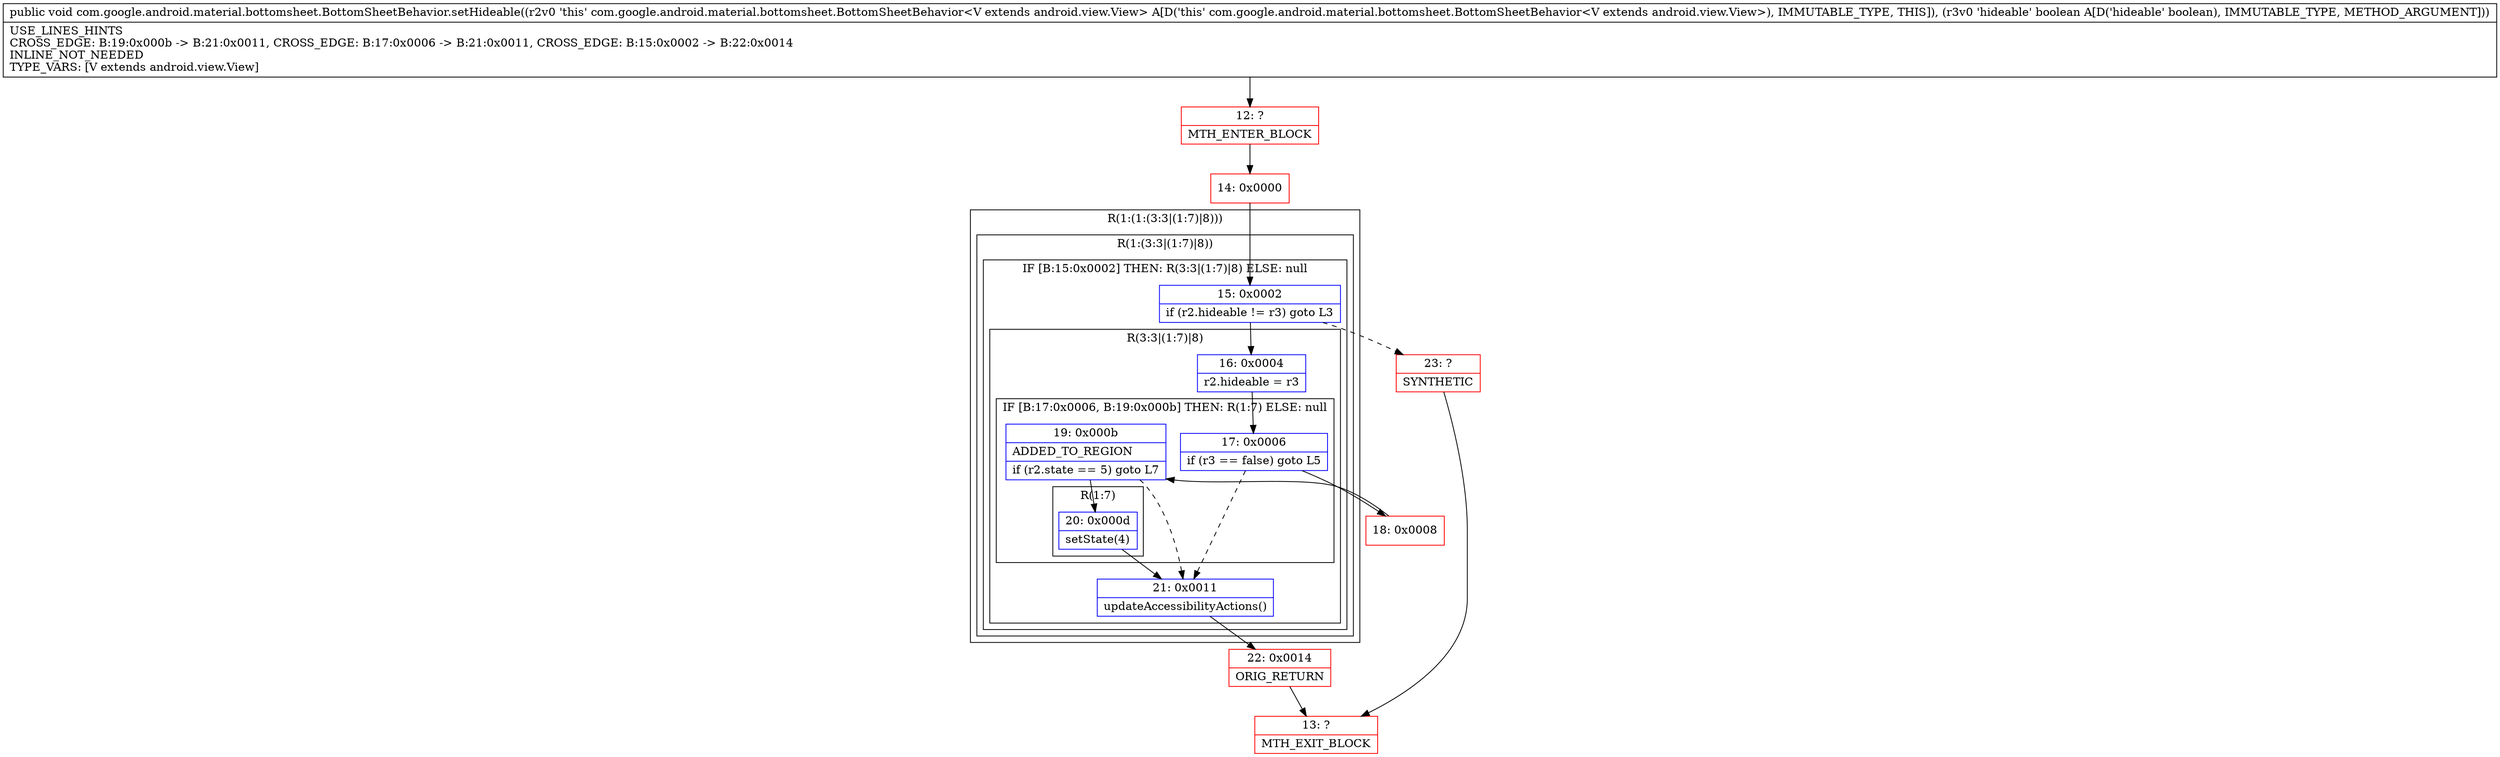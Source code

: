 digraph "CFG forcom.google.android.material.bottomsheet.BottomSheetBehavior.setHideable(Z)V" {
subgraph cluster_Region_1457698034 {
label = "R(1:(1:(3:3|(1:7)|8)))";
node [shape=record,color=blue];
subgraph cluster_Region_2111244685 {
label = "R(1:(3:3|(1:7)|8))";
node [shape=record,color=blue];
subgraph cluster_IfRegion_1378696531 {
label = "IF [B:15:0x0002] THEN: R(3:3|(1:7)|8) ELSE: null";
node [shape=record,color=blue];
Node_15 [shape=record,label="{15\:\ 0x0002|if (r2.hideable != r3) goto L3\l}"];
subgraph cluster_Region_2083532837 {
label = "R(3:3|(1:7)|8)";
node [shape=record,color=blue];
Node_16 [shape=record,label="{16\:\ 0x0004|r2.hideable = r3\l}"];
subgraph cluster_IfRegion_1068916341 {
label = "IF [B:17:0x0006, B:19:0x000b] THEN: R(1:7) ELSE: null";
node [shape=record,color=blue];
Node_17 [shape=record,label="{17\:\ 0x0006|if (r3 == false) goto L5\l}"];
Node_19 [shape=record,label="{19\:\ 0x000b|ADDED_TO_REGION\l|if (r2.state == 5) goto L7\l}"];
subgraph cluster_Region_2062070639 {
label = "R(1:7)";
node [shape=record,color=blue];
Node_20 [shape=record,label="{20\:\ 0x000d|setState(4)\l}"];
}
}
Node_21 [shape=record,label="{21\:\ 0x0011|updateAccessibilityActions()\l}"];
}
}
}
}
Node_12 [shape=record,color=red,label="{12\:\ ?|MTH_ENTER_BLOCK\l}"];
Node_14 [shape=record,color=red,label="{14\:\ 0x0000}"];
Node_18 [shape=record,color=red,label="{18\:\ 0x0008}"];
Node_22 [shape=record,color=red,label="{22\:\ 0x0014|ORIG_RETURN\l}"];
Node_13 [shape=record,color=red,label="{13\:\ ?|MTH_EXIT_BLOCK\l}"];
Node_23 [shape=record,color=red,label="{23\:\ ?|SYNTHETIC\l}"];
MethodNode[shape=record,label="{public void com.google.android.material.bottomsheet.BottomSheetBehavior.setHideable((r2v0 'this' com.google.android.material.bottomsheet.BottomSheetBehavior\<V extends android.view.View\> A[D('this' com.google.android.material.bottomsheet.BottomSheetBehavior\<V extends android.view.View\>), IMMUTABLE_TYPE, THIS]), (r3v0 'hideable' boolean A[D('hideable' boolean), IMMUTABLE_TYPE, METHOD_ARGUMENT]))  | USE_LINES_HINTS\lCROSS_EDGE: B:19:0x000b \-\> B:21:0x0011, CROSS_EDGE: B:17:0x0006 \-\> B:21:0x0011, CROSS_EDGE: B:15:0x0002 \-\> B:22:0x0014\lINLINE_NOT_NEEDED\lTYPE_VARS: [V extends android.view.View]\l}"];
MethodNode -> Node_12;Node_15 -> Node_16;
Node_15 -> Node_23[style=dashed];
Node_16 -> Node_17;
Node_17 -> Node_18;
Node_17 -> Node_21[style=dashed];
Node_19 -> Node_20;
Node_19 -> Node_21[style=dashed];
Node_20 -> Node_21;
Node_21 -> Node_22;
Node_12 -> Node_14;
Node_14 -> Node_15;
Node_18 -> Node_19;
Node_22 -> Node_13;
Node_23 -> Node_13;
}

